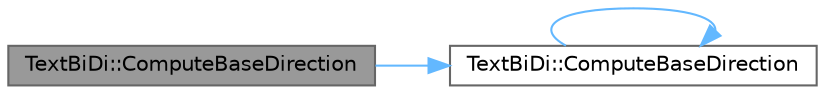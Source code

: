 digraph "TextBiDi::ComputeBaseDirection"
{
 // INTERACTIVE_SVG=YES
 // LATEX_PDF_SIZE
  bgcolor="transparent";
  edge [fontname=Helvetica,fontsize=10,labelfontname=Helvetica,labelfontsize=10];
  node [fontname=Helvetica,fontsize=10,shape=box,height=0.2,width=0.4];
  rankdir="LR";
  Node1 [id="Node000001",label="TextBiDi::ComputeBaseDirection",height=0.2,width=0.4,color="gray40", fillcolor="grey60", style="filled", fontcolor="black",tooltip=" "];
  Node1 -> Node2 [id="edge1_Node000001_Node000002",color="steelblue1",style="solid",tooltip=" "];
  Node2 [id="Node000002",label="TextBiDi::ComputeBaseDirection",height=0.2,width=0.4,color="grey40", fillcolor="white", style="filled",URL="$db/d5d/namespaceTextBiDi.html#a1e901d3f6061a9c7dd7f2d97d09aee1d",tooltip="Utility function which will compute the base direction of the given text."];
  Node2 -> Node2 [id="edge2_Node000002_Node000002",color="steelblue1",style="solid",tooltip=" "];
}
